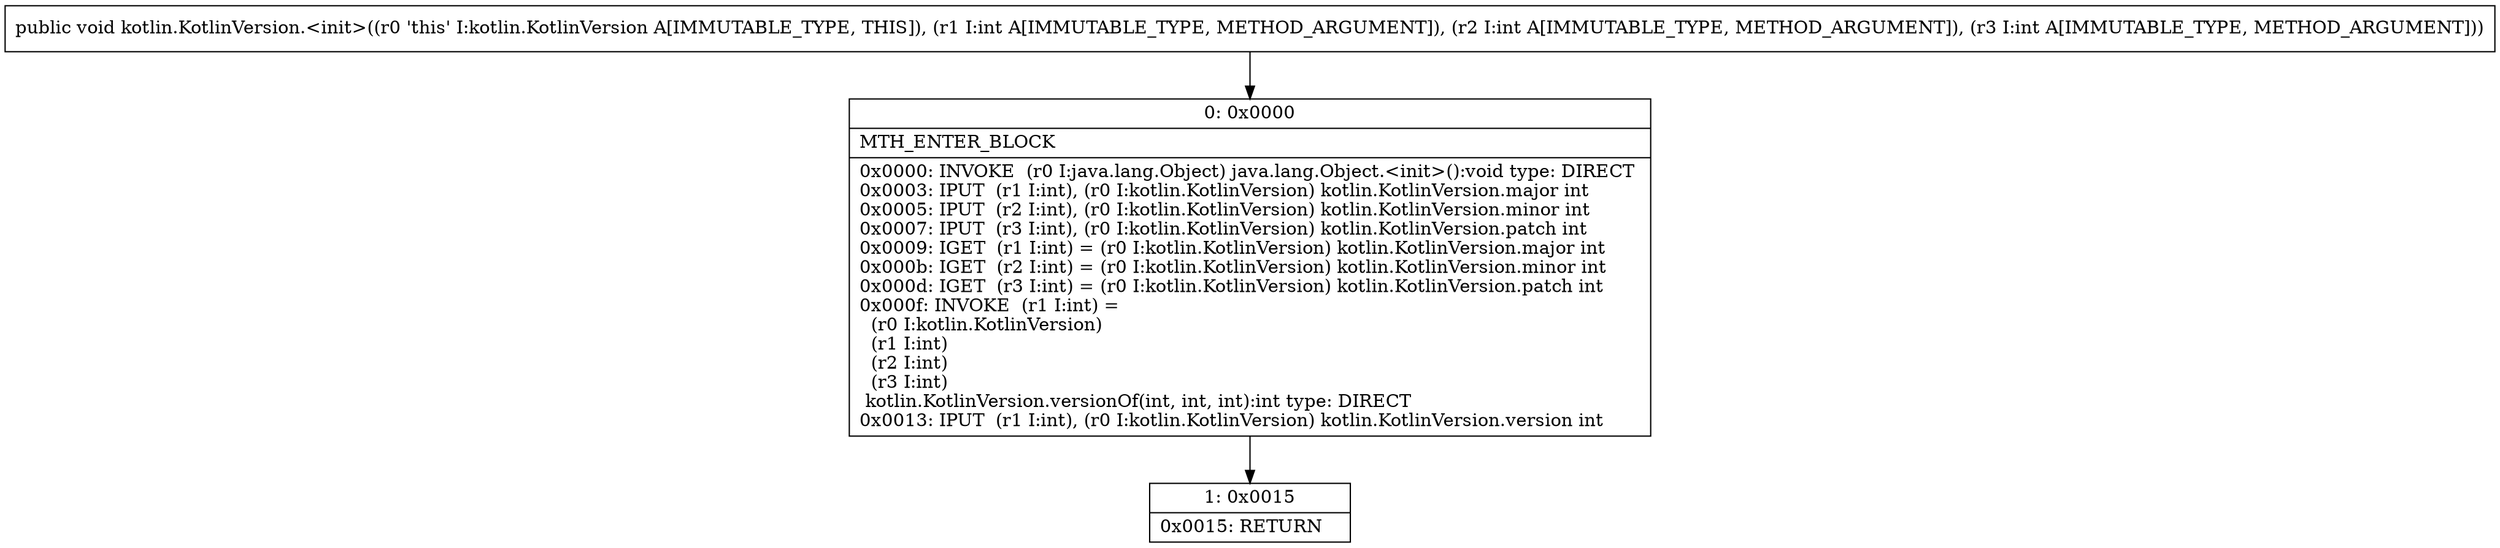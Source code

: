 digraph "CFG forkotlin.KotlinVersion.\<init\>(III)V" {
Node_0 [shape=record,label="{0\:\ 0x0000|MTH_ENTER_BLOCK\l|0x0000: INVOKE  (r0 I:java.lang.Object) java.lang.Object.\<init\>():void type: DIRECT \l0x0003: IPUT  (r1 I:int), (r0 I:kotlin.KotlinVersion) kotlin.KotlinVersion.major int \l0x0005: IPUT  (r2 I:int), (r0 I:kotlin.KotlinVersion) kotlin.KotlinVersion.minor int \l0x0007: IPUT  (r3 I:int), (r0 I:kotlin.KotlinVersion) kotlin.KotlinVersion.patch int \l0x0009: IGET  (r1 I:int) = (r0 I:kotlin.KotlinVersion) kotlin.KotlinVersion.major int \l0x000b: IGET  (r2 I:int) = (r0 I:kotlin.KotlinVersion) kotlin.KotlinVersion.minor int \l0x000d: IGET  (r3 I:int) = (r0 I:kotlin.KotlinVersion) kotlin.KotlinVersion.patch int \l0x000f: INVOKE  (r1 I:int) = \l  (r0 I:kotlin.KotlinVersion)\l  (r1 I:int)\l  (r2 I:int)\l  (r3 I:int)\l kotlin.KotlinVersion.versionOf(int, int, int):int type: DIRECT \l0x0013: IPUT  (r1 I:int), (r0 I:kotlin.KotlinVersion) kotlin.KotlinVersion.version int \l}"];
Node_1 [shape=record,label="{1\:\ 0x0015|0x0015: RETURN   \l}"];
MethodNode[shape=record,label="{public void kotlin.KotlinVersion.\<init\>((r0 'this' I:kotlin.KotlinVersion A[IMMUTABLE_TYPE, THIS]), (r1 I:int A[IMMUTABLE_TYPE, METHOD_ARGUMENT]), (r2 I:int A[IMMUTABLE_TYPE, METHOD_ARGUMENT]), (r3 I:int A[IMMUTABLE_TYPE, METHOD_ARGUMENT])) }"];
MethodNode -> Node_0;
Node_0 -> Node_1;
}

